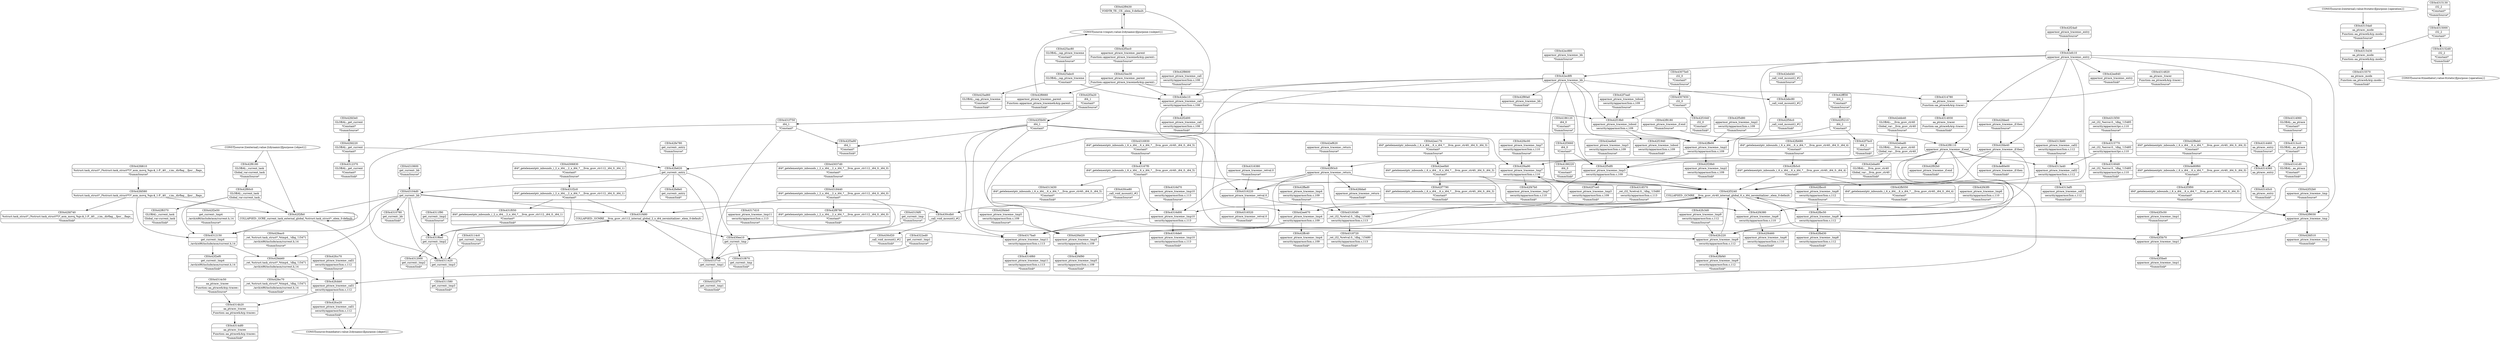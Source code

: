 digraph {
	CE0x42fcbb0 [shape=record,shape=Mrecord,label="{CE0x42fcbb0|apparmor_ptrace_traceme:_call1|security/apparmor/lsm.c,112}"]
	CE0x42f4a90 [shape=record,shape=Mrecord,label="{CE0x42f4a90|apparmor_ptrace_traceme:_tmp7|security/apparmor/lsm.c,110}"]
	CE0x4322f70 [shape=record,shape=Mrecord,label="{CE0x4322f70|get_current:_tmp1|*SummSink*}"]
	CE0x42f4460 [shape=record,shape=Mrecord,label="{CE0x42f4460|apparmor_ptrace_traceme:_tmp6|security/apparmor/lsm.c,110|*SummSink*}"]
	CE0x431f4f0 [shape=record,shape=Mrecord,label="{CE0x431f4f0|get_current:_tmp|*SummSource*}"]
	CE0x43141d0 [shape=record,shape=Mrecord,label="{CE0x43141d0|GLOBAL:_aa_ptrace|*Constant*|*SummSink*}"]
	CE0x42fdee0 [shape=record,shape=Mrecord,label="{CE0x42fdee0|apparmor_ptrace_traceme:_if.then|*SummSource*}"]
	CE0x4315000 [shape=record,shape=Mrecord,label="{CE0x4315000|i32_2|*Constant*}"]
	CE0x42f4c00 [shape=record,shape=Mrecord,label="{CE0x42f4c00|apparmor_ptrace_traceme:_tmp7|security/apparmor/lsm.c,110|*SummSource*}"]
	CE0x42fb550 [shape=record,shape=Mrecord,label="{CE0x42fb550|i64*_getelementptr_inbounds_(_6_x_i64_,_6_x_i64_*___llvm_gcov_ctr40,_i64_0,_i64_4)|*Constant*|*SummSink*}"]
	CE0x42f8eb0 [shape=record,shape=Mrecord,label="{CE0x42f8eb0|i64*_getelementptr_inbounds_(_6_x_i64_,_6_x_i64_*___llvm_gcov_ctr40,_i64_0,_i64_0)|*Constant*|*SummSource*}"]
	CE0x42ebc80 [shape=record,shape=Mrecord,label="{CE0x42ebc80|_call_void_mcount()_#2}"]
	CE0x42f56c0 [shape=record,shape=Mrecord,label="{CE0x42f56c0|_call_void_mcount()_#2|*SummSink*}"]
	CE0x42f6180 [shape=record,shape=Mrecord,label="{CE0x42f6180|GLOBAL:_current_task|Global_var:current_task|*SummSource*}"]
	CE0x42f19b0 [shape=record,shape=Mrecord,label="{CE0x42f19b0|apparmor_ptrace_traceme:_tobool|security/apparmor/lsm.c,109}"]
	CE0x43037d0 [shape=record,shape=Mrecord,label="{CE0x43037d0|i64*_getelementptr_inbounds_(_2_x_i64_,_2_x_i64_*___llvm_gcov_ctr112,_i64_0,_i64_0)|*Constant*|*SummSource*}"]
	CE0x4314780 [shape=record,shape=Mrecord,label="{CE0x4314780|aa_ptrace:_tracer|Function::aa_ptrace&Arg::tracer::}"]
	CE0x42f2ef0 [shape=record,shape=Mrecord,label="{CE0x42f2ef0|get_current:_tmp4|./arch/x86/include/asm/current.h,14|*SummSink*}"]
	CE0x42f29b0 [shape=record,shape=Mrecord,label="{CE0x42f29b0|apparmor_ptrace_traceme:_tmp2|security/apparmor/lsm.c,109|*SummSink*}"]
	CE0x4315f30 [shape=record,shape=Mrecord,label="{CE0x4315f30|_ret_i32_%error.0,_!dbg_!15485|security/apparmor/ipc.c,110|*SummSource*}"]
	CE0x42f5210 [shape=record,shape=Mrecord,label="{CE0x42f5210|i64_2|*Constant*}"]
	CE0x42f32b0 [shape=record,shape=Mrecord,label="{CE0x42f32b0|apparmor_ptrace_traceme:_tmp|*SummSource*}"]
	CE0x42fd3e0 [shape=record,shape=Mrecord,label="{CE0x42fd3e0|GLOBAL:_get_current|*Constant*|*SummSource*}"]
	CE0x431f050 [shape=record,shape=Mrecord,label="{CE0x431f050|i64*_getelementptr_inbounds_(_2_x_i64_,_2_x_i64_*___llvm_gcov_ctr112,_i64_0,_i64_1)|*Constant*|*SummSink*}"]
	CE0x4316f60 [shape=record,shape=Mrecord,label="{CE0x4316f60|apparmor_ptrace_traceme:_tmp11|security/apparmor/lsm.c,113|*SummSink*}"]
	CE0x42f3be0 [shape=record,shape=Mrecord,label="{CE0x42f3be0|apparmor_ptrace_traceme:_tmp1|*SummSink*}"]
	CE0x42fe8e0 [shape=record,shape=Mrecord,label="{CE0x42fe8e0|get_current:_entry|*SummSink*}"]
	CE0x4313b60 [shape=record,shape=Mrecord,label="{CE0x4313b60|apparmor_ptrace_traceme:_call2|security/apparmor/lsm.c,112|*SummSource*}"]
	CE0x42feac0 [shape=record,shape=Mrecord,label="{CE0x42feac0|_ret_%struct.task_struct*_%tmp4,_!dbg_!15471|./arch/x86/include/asm/current.h,14|*SummSource*}"]
	CE0x43154a0 [shape=record,shape=Mrecord,label="{CE0x43154a0|aa_ptrace:_mode|Function::aa_ptrace&Arg::mode::|*SummSource*}"]
	CE0x42f3f00 [shape=record,shape=Mrecord,label="{CE0x42f3f00|i64*_getelementptr_inbounds_(_6_x_i64_,_6_x_i64_*___llvm_gcov_ctr40,_i64_0,_i64_0)|*Constant*|*SummSink*}"]
	CE0x42f3660 [shape=record,shape=Mrecord,label="{CE0x42f3660|i64_0|*Constant*}"]
	CE0x42ee0b0 [shape=record,shape=Mrecord,label="{CE0x42ee0b0|i64*_getelementptr_inbounds_(_6_x_i64_,_6_x_i64_*___llvm_gcov_ctr40,_i64_0,_i64_3)|*Constant*}"]
	CE0x4315130 [shape=record,shape=Mrecord,label="{CE0x4315130|i32_2|*Constant*|*SummSource*}"]
	CE0x4318720 [shape=record,shape=Mrecord,label="{CE0x4318720|_ret_i32_%retval.0,_!dbg_!15480|security/apparmor/lsm.c,113|*SummSink*}"]
	CE0x4306830 [shape=record,shape=Mrecord,label="{CE0x4306830|i64*_getelementptr_inbounds_(_2_x_i64_,_2_x_i64_*___llvm_gcov_ctr112,_i64_0,_i64_1)|*Constant*|*SummSource*}"]
	CE0x4317d10 [shape=record,shape=Mrecord,label="{CE0x4317d10|apparmor_ptrace_traceme:_tmp11|security/apparmor/lsm.c,113|*SummSource*}"]
	CE0x4316d70 [shape=record,shape=Mrecord,label="{CE0x4316d70|apparmor_ptrace_traceme:_tmp10|security/apparmor/lsm.c,113|*SummSource*}"]
	CE0x42f47b0 [shape=record,shape=Mrecord,label="{CE0x42f47b0|apparmor_ptrace_traceme:_tmp7|security/apparmor/lsm.c,110|*SummSink*}"]
	CE0x42f43f0 [shape=record,shape=Mrecord,label="{CE0x42f43f0|apparmor_ptrace_traceme:_tmp6|security/apparmor/lsm.c,110|*SummSource*}"]
	CE0x4316d00 [shape=record,shape=Mrecord,label="{CE0x4316d00|apparmor_ptrace_traceme:_tmp10|security/apparmor/lsm.c,113}"]
	CE0x42fd740 [shape=record,shape=Mrecord,label="{CE0x42fd740|%struct.task_struct*_(%struct.task_struct**)*_asm_movq_%gs:$_1:P_,$0_,_r,im,_dirflag_,_fpsr_,_flags_|*SummSink*}"]
	CE0x4314df0 [shape=record,shape=Mrecord,label="{CE0x4314df0|aa_ptrace:_tracee|Function::aa_ptrace&Arg::tracee::|*SummSink*}"]
	CE0x4307650 [shape=record,shape=Mrecord,label="{CE0x4307650|i32_0|*Constant*}"]
	CE0x431f480 [shape=record,shape=Mrecord,label="{CE0x431f480|COLLAPSED:_GCMRE___llvm_gcov_ctr112_internal_global_2_x_i64_zeroinitializer:_elem_0:default:}"]
	CE0x42fd580 [shape=record,shape=Mrecord,label="{CE0x42fd580|%struct.task_struct*_(%struct.task_struct**)*_asm_movq_%gs:$_1:P_,$0_,_r,im,_dirflag_,_fpsr_,_flags_}"]
	CE0x42ebc10 [shape=record,shape=Mrecord,label="{CE0x42ebc10|apparmor_ptrace_traceme:_call|security/apparmor/lsm.c,108}"]
	CE0x4318570 [shape=record,shape=Mrecord,label="{CE0x4318570|_ret_i32_%retval.0,_!dbg_!15480|security/apparmor/lsm.c,113|*SummSource*}"]
	CE0x43183d0 [shape=record,shape=Mrecord,label="{CE0x43183d0|_ret_i32_%retval.0,_!dbg_!15480|security/apparmor/lsm.c,113}"]
	"CONST[source:2(external),value:0(static)][purpose:{operation}]"
	CE0x4311f90 [shape=record,shape=Mrecord,label="{CE0x4311f90|get_current:_tmp2|*SummSource*}"]
	CE0x42fff30 [shape=record,shape=Mrecord,label="{CE0x42fff30|i64_2|*Constant*|*SummSource*}"]
	CE0x4314820 [shape=record,shape=Mrecord,label="{CE0x4314820|aa_ptrace:_tracer|Function::aa_ptrace&Arg::tracer::|*SummSource*}"]
	CE0x42eba60 [shape=record,shape=Mrecord,label="{CE0x42eba60|GLOBAL:___llvm_gcov_ctr40|Global_var:__llvm_gcov_ctr40|*SummSink*}"]
	CE0x42fbd30 [shape=record,shape=Mrecord,label="{CE0x42fbd30|apparmor_ptrace_traceme:_tmp8|security/apparmor/lsm.c,112|*SummSink*}"]
	CE0x4312370 [shape=record,shape=Mrecord,label="{CE0x4312370|GLOBAL:_get_current|*Constant*|*SummSink*}"]
	CE0x42ef620 [shape=record,shape=Mrecord,label="{CE0x42ef620|apparmor_ptrace_traceme:_return|*SummSource*}"]
	CE0x42f3a90 [shape=record,shape=Mrecord,label="{CE0x42f3a90|i64_1|*Constant*|*SummSink*}"]
	CE0x4314c50 [shape=record,shape=Mrecord,label="{CE0x4314c50|aa_ptrace:_tracee|Function::aa_ptrace&Arg::tracee::|*SummSource*}"]
	CE0x4313a40 [shape=record,shape=Mrecord,label="{CE0x4313a40|apparmor_ptrace_traceme:_call2|security/apparmor/lsm.c,112}"]
	CE0x4316930 [shape=record,shape=Mrecord,label="{CE0x4316930|i64*_getelementptr_inbounds_(_6_x_i64_,_6_x_i64_*___llvm_gcov_ctr40,_i64_0,_i64_5)|*Constant*|*SummSource*}"]
	CE0x4314b20 [shape=record,shape=Mrecord,label="{CE0x4314b20|aa_ptrace:_tracee|Function::aa_ptrace&Arg::tracee::}"]
	CE0x42f7ce0 [shape=record,shape=Mrecord,label="{CE0x42f7ce0|apparmor_ptrace_traceme:_tmp3|security/apparmor/lsm.c,109|*SummSink*}"]
	"CONST[source:1(input),value:2(dynamic)][purpose:{subject}]"
	CE0x431f6e0 [shape=record,shape=Mrecord,label="{CE0x431f6e0|get_current:_tmp2}"]
	CE0x42f8600 [shape=record,shape=Mrecord,label="{CE0x42f8600|apparmor_ptrace_traceme:_call|security/apparmor/lsm.c,108|*SummSource*}"]
	CE0x42fbc50 [shape=record,shape=Mrecord,label="{CE0x42fbc50|apparmor_ptrace_traceme:_tmp8|security/apparmor/lsm.c,112}"]
	CE0x42f8180 [shape=record,shape=Mrecord,label="{CE0x42f8180|apparmor_ptrace_traceme:_if.end|*SummSource*}"]
	CE0x42feb60 [shape=record,shape=Mrecord,label="{CE0x42feb60|_ret_%struct.task_struct*_%tmp4,_!dbg_!15471|./arch/x86/include/asm/current.h,14}"]
	CE0x4314060 [shape=record,shape=Mrecord,label="{CE0x4314060|GLOBAL:_aa_ptrace|*Constant*|*SummSource*}"]
	CE0x4314930 [shape=record,shape=Mrecord,label="{CE0x4314930|aa_ptrace:_tracer|Function::aa_ptrace&Arg::tracer::|*SummSink*}"]
	CE0x42f3c50 [shape=record,shape=Mrecord,label="{CE0x42f3c50|apparmor_ptrace_traceme:_tmp1|*SummSource*}"]
	CE0x42fb680 [shape=record,shape=Mrecord,label="{CE0x42fb680|i64*_getelementptr_inbounds_(_6_x_i64_,_6_x_i64_*___llvm_gcov_ctr40,_i64_0,_i64_4)|*Constant*|*SummSource*}"]
	CE0x42ffad0 [shape=record,shape=Mrecord,label="{CE0x42ffad0|apparmor_ptrace_traceme:_tmp4|security/apparmor/lsm.c,109|*SummSource*}"]
	CE0x4312000 [shape=record,shape=Mrecord,label="{CE0x4312000|get_current:_tmp2|*SummSink*}"]
	CE0x4e80e00 [shape=record,shape=Mrecord,label="{CE0x4e80e00|apparmor_ptrace_traceme:_if.then|*SummSink*}"]
	CE0x42fdda0 [shape=record,shape=Mrecord,label="{CE0x42fdda0|apparmor_ptrace_traceme:_return|*SummSink*}"]
	CE0x4322ed0 [shape=record,shape=Mrecord,label="{CE0x4322ed0|get_current:_tmp1|*SummSource*}"]
	CE0x4312150 [shape=record,shape=Mrecord,label="{CE0x4312150|get_current:_tmp4|./arch/x86/include/asm/current.h,14}"]
	CE0x430cf20 [shape=record,shape=Mrecord,label="{CE0x430cf20|_call_void_mcount()_#2|*SummSink*}"]
	CE0x42f60c0 [shape=record,shape=Mrecord,label="{CE0x42f60c0|GLOBAL:_current_task|Global_var:current_task}"]
	CE0x4314360 [shape=record,shape=Mrecord,label="{CE0x4314360|aa_ptrace:_entry}"]
	CE0x4317ba0 [shape=record,shape=Mrecord,label="{CE0x4317ba0|apparmor_ptrace_traceme:_tmp11|security/apparmor/lsm.c,113}"]
	CE0x42fbcc0 [shape=record,shape=Mrecord,label="{CE0x42fbcc0|apparmor_ptrace_traceme:_tmp8|security/apparmor/lsm.c,112|*SummSource*}"]
	CE0x42fb5c0 [shape=record,shape=Mrecord,label="{CE0x42fb5c0|i64*_getelementptr_inbounds_(_6_x_i64_,_6_x_i64_*___llvm_gcov_ctr40,_i64_0,_i64_4)|*Constant*}"]
	CE0x42f7bc0 [shape=record,shape=Mrecord,label="{CE0x42f7bc0|i64_2|*Constant*|*SummSink*}"]
	CE0x4316380 [shape=record,shape=Mrecord,label="{CE0x4316380|apparmor_ptrace_traceme:_retval.0|*SummSource*}"]
	CE0x42fd220 [shape=record,shape=Mrecord,label="{CE0x42fd220|GLOBAL:_get_current|*Constant*}"]
	CE0x42f4380 [shape=record,shape=Mrecord,label="{CE0x42f4380|apparmor_ptrace_traceme:_tmp6|security/apparmor/lsm.c,110}"]
	CE0x4186220 [shape=record,shape=Mrecord,label="{CE0x4186220|i64_0|*Constant*|*SummSink*}"]
	CE0x42fec70 [shape=record,shape=Mrecord,label="{CE0x42fec70|_ret_%struct.task_struct*_%tmp4,_!dbg_!15471|./arch/x86/include/asm/current.h,14|*SummSink*}"]
	CE0x4311420 [shape=record,shape=Mrecord,label="{CE0x4311420|get_current:_tmp3}"]
	CE0x43160d0 [shape=record,shape=Mrecord,label="{CE0x43160d0|_ret_i32_%error.0,_!dbg_!15485|security/apparmor/ipc.c,110|*SummSink*}"]
	CE0x42ec8f0 [shape=record,shape=Mrecord,label="{CE0x42ec8f0|apparmor_ptrace_traceme:_bb}"]
	CE0x42fe620 [shape=record,shape=Mrecord,label="{CE0x42fe620|get_current:_entry}"]
	CE0x43145c0 [shape=record,shape=Mrecord,label="{CE0x43145c0|aa_ptrace:_entry|*SummSink*}"]
	CE0x43152d0 [shape=record,shape=Mrecord,label="{CE0x43152d0|i32_2|*Constant*|*SummSink*}"]
	CE0x42f5df0 [shape=record,shape=Mrecord,label="{CE0x42f5df0|apparmor_ptrace_traceme:_tmp3|security/apparmor/lsm.c,109}"]
	CE0x42f92b0 [shape=record,shape=Mrecord,label="{CE0x42f92b0|apparmor_ptrace_traceme:_if.end|*SummSink*}"]
	CE0x42f2fb0 [shape=record,shape=Mrecord,label="{CE0x42f2fb0|COLLAPSED:_GCRE_current_task_external_global_%struct.task_struct*:_elem_0:default:}"]
	CE0x431f2c0 [shape=record,shape=Mrecord,label="{CE0x431f2c0|i64*_getelementptr_inbounds_(_2_x_i64_,_2_x_i64_*___llvm_gcov_ctr112,_i64_0,_i64_1)|*Constant*}"]
	CE0x431f7c0 [shape=record,shape=Mrecord,label="{CE0x431f7c0|get_current:_tmp1}"]
	CE0x42f5d80 [shape=record,shape=Mrecord,label="{CE0x42f5d80|apparmor_ptrace_traceme:_tmp2|security/apparmor/lsm.c,109|*SummSource*}"]
	CE0x42f8780 [shape=record,shape=Mrecord,label="{CE0x42f8780|i64*_getelementptr_inbounds_(_2_x_i64_,_2_x_i64_*___llvm_gcov_ctr112,_i64_0,_i64_0)|*Constant*|*SummSink*}"]
	CE0x42fd610 [shape=record,shape=Mrecord,label="{CE0x42fd610|%struct.task_struct*_(%struct.task_struct**)*_asm_movq_%gs:$_1:P_,$0_,_r,im,_dirflag_,_fpsr_,_flags_|*SummSource*}"]
	CE0x431f750 [shape=record,shape=Mrecord,label="{CE0x431f750|i64_1|*Constant*}"]
	CE0x4315570 [shape=record,shape=Mrecord,label="{CE0x4315570|aa_ptrace:_mode|Function::aa_ptrace&Arg::mode::|*SummSink*}"]
	CE0x42f7ea0 [shape=record,shape=Mrecord,label="{CE0x42f7ea0|apparmor_ptrace_traceme:_tobool|security/apparmor/lsm.c,109|*SummSource*}"]
	CE0x42f8110 [shape=record,shape=Mrecord,label="{CE0x42f8110|apparmor_ptrace_traceme:_if.end}"]
	CE0x42f4d20 [shape=record,shape=Mrecord,label="{CE0x42f4d20|apparmor_ptrace_traceme:_tmp5|security/apparmor/lsm.c,109}"]
	"CONST[source:0(mediator),value:0(static)][purpose:{operation}]"
	CE0x42fd510 [shape=record,shape=Mrecord,label="{CE0x42fd510|apparmor_ptrace_traceme:_tmp|*SummSink*}"]
	CE0x42ee670 [shape=record,shape=Mrecord,label="{CE0x42ee670|apparmor_ptrace_traceme:_tmp4|security/apparmor/lsm.c,109}"]
	CE0x43104d0 [shape=record,shape=Mrecord,label="{CE0x43104d0|get_current:_bb}"]
	CE0x425ac80 [shape=record,shape=Mrecord,label="{CE0x425ac80|GLOBAL:_cap_ptrace_traceme|*Constant*|*SummSource*}"]
	CE0x42fc220 [shape=record,shape=Mrecord,label="{CE0x42fc220|apparmor_ptrace_traceme:_tmp9|security/apparmor/lsm.c,112}"]
	CE0x42fde40 [shape=record,shape=Mrecord,label="{CE0x42fde40|apparmor_ptrace_traceme:_if.then}"]
	CE0x43075e0 [shape=record,shape=Mrecord,label="{CE0x43075e0|i32_0|*Constant*|*SummSource*}"]
	CE0x42ee6e0 [shape=record,shape=Mrecord,label="{CE0x42ee6e0|apparmor_ptrace_traceme:_tmp3|security/apparmor/lsm.c,109|*SummSource*}"]
	CE0x431f670 [shape=record,shape=Mrecord,label="{CE0x431f670|get_current:_tmp|*SummSink*}"]
	CE0x4316220 [shape=record,shape=Mrecord,label="{CE0x4316220|apparmor_ptrace_traceme:_retval.0}"]
	CE0x42f4f90 [shape=record,shape=Mrecord,label="{CE0x42f4f90|apparmor_ptrace_traceme:_tmp5|security/apparmor/lsm.c,109|*SummSink*}"]
	CE0x42fc3d0 [shape=record,shape=Mrecord,label="{CE0x42fc3d0|apparmor_ptrace_traceme:_tmp9|security/apparmor/lsm.c,112|*SummSource*}"]
	CE0x42f3240 [shape=record,shape=Mrecord,label="{CE0x42f3240|COLLAPSED:_GCMRE___llvm_gcov_ctr40_internal_global_6_x_i64_zeroinitializer:_elem_0:default:}"]
	CE0x4186120 [shape=record,shape=Mrecord,label="{CE0x4186120|i64_0|*Constant*|*SummSource*}"]
	CE0x425ad60 [shape=record,shape=Mrecord,label="{CE0x425ad60|GLOBAL:_cap_ptrace_traceme|*Constant*|*SummSink*}"]
	CE0x4316520 [shape=record,shape=Mrecord,label="{CE0x4316520|apparmor_ptrace_traceme:_retval.0|*SummSink*}"]
	CE0x4318440 [shape=record,shape=Mrecord,label="{CE0x4318440|i64*_getelementptr_inbounds_(_2_x_i64_,_2_x_i64_*___llvm_gcov_ctr112,_i64_0,_i64_0)|*Constant*}"]
	CE0x42f9430 [shape=record,shape=Mrecord,label="{CE0x42f9430|VOIDTB_TE:_CE:_elem_0:default:}"]
	CE0x42ffc40 [shape=record,shape=Mrecord,label="{CE0x42ffc40|apparmor_ptrace_traceme:_tmp4|security/apparmor/lsm.c,109|*SummSink*}"]
	CE0x430cdb0 [shape=record,shape=Mrecord,label="{CE0x430cdb0|_call_void_mcount()_#2}"]
	CE0x42fbf40 [shape=record,shape=Mrecord,label="{CE0x42fbf40|apparmor_ptrace_traceme:_tmp9|security/apparmor/lsm.c,112|*SummSink*}"]
	CE0x430ce80 [shape=record,shape=Mrecord,label="{CE0x430ce80|_call_void_mcount()_#2|*SummSource*}"]
	CE0x42ebd40 [shape=record,shape=Mrecord,label="{CE0x42ebd40|_call_void_mcount()_#2|*SummSource*}"]
	CE0x42f4de0 [shape=record,shape=Mrecord,label="{CE0x42f4de0|apparmor_ptrace_traceme:_tmp5|security/apparmor/lsm.c,109|*SummSource*}"]
	CE0x42f5ec0 [shape=record,shape=Mrecord,label="{CE0x42f5ec0|apparmor_ptrace_traceme:_parent|Function::apparmor_ptrace_traceme&Arg::parent::|*SummSource*}"]
	CE0x4313af0 [shape=record,shape=Mrecord,label="{CE0x4313af0|apparmor_ptrace_traceme:_call2|security/apparmor/lsm.c,112|*SummSink*}"]
	CE0x4316de0 [shape=record,shape=Mrecord,label="{CE0x4316de0|apparmor_ptrace_traceme:_tmp10|security/apparmor/lsm.c,113|*SummSink*}"]
	CE0x42ffe00 [shape=record,shape=Mrecord,label="{CE0x42ffe00|apparmor_ptrace_traceme:_tmp2|security/apparmor/lsm.c,109}"]
	"CONST[source:0(mediator),value:2(dynamic)][purpose:{object}]"
	CE0x4e80f60 [shape=record,shape=Mrecord,label="{CE0x4e80f60|i64*_getelementptr_inbounds_(_6_x_i64_,_6_x_i64_*___llvm_gcov_ctr40,_i64_0,_i64_0)|*Constant*}"]
	CE0x43114c0 [shape=record,shape=Mrecord,label="{CE0x43114c0|get_current:_tmp3|*SummSource*}"]
	CE0x4311580 [shape=record,shape=Mrecord,label="{CE0x4311580|get_current:_tmp3|*SummSink*}"]
	CE0x42ebad0 [shape=record,shape=Mrecord,label="{CE0x42ebad0|GLOBAL:___llvm_gcov_ctr40|Global_var:__llvm_gcov_ctr40}"]
	CE0x42f3b70 [shape=record,shape=Mrecord,label="{CE0x42f3b70|apparmor_ptrace_traceme:_tmp1}"]
	CE0x42ec880 [shape=record,shape=Mrecord,label="{CE0x42ec880|apparmor_ptrace_traceme:_bb|*SummSource*}"]
	CE0x42f3a20 [shape=record,shape=Mrecord,label="{CE0x42f3a20|i64_1|*Constant*|*SummSource*}"]
	CE0x42f6370 [shape=record,shape=Mrecord,label="{CE0x42f6370|GLOBAL:_current_task|Global_var:current_task|*SummSink*}"]
	CE0x4313d30 [shape=record,shape=Mrecord,label="{CE0x4313d30|i64*_getelementptr_inbounds_(_6_x_i64_,_6_x_i64_*___llvm_gcov_ctr40,_i64_0,_i64_5)|*Constant*|*SummSink*}"]
	CE0x43167f0 [shape=record,shape=Mrecord,label="{CE0x43167f0|i64*_getelementptr_inbounds_(_6_x_i64_,_6_x_i64_*___llvm_gcov_ctr40,_i64_0,_i64_5)|*Constant*}"]
	CE0x42f93c0 [shape=record,shape=Mrecord,label="{CE0x42f93c0|apparmor_ptrace_traceme:_return}"]
	CE0x42f6660 [shape=record,shape=Mrecord,label="{CE0x42f6660|apparmor_ptrace_traceme:_parent|Function::apparmor_ptrace_traceme&Arg::parent::|*SummSink*}"]
	CE0x42fe780 [shape=record,shape=Mrecord,label="{CE0x42fe780|get_current:_entry|*SummSource*}"]
	CE0x4310780 [shape=record,shape=Mrecord,label="{CE0x4310780|get_current:_bb|*SummSink*}"]
	CE0x42fcc70 [shape=record,shape=Mrecord,label="{CE0x42fcc70|apparmor_ptrace_traceme:_call1|security/apparmor/lsm.c,112|*SummSource*}"]
	CE0x42fce20 [shape=record,shape=Mrecord,label="{CE0x42fce20|apparmor_ptrace_traceme:_call1|security/apparmor/lsm.c,112|*SummSink*}"]
	CE0x4313cc0 [shape=record,shape=Mrecord,label="{CE0x4313cc0|GLOBAL:_aa_ptrace|*Constant*}"]
	CE0x430ee10 [shape=record,shape=Mrecord,label="{CE0x430ee10|get_current:_tmp}"]
	CE0x42ee840 [shape=record,shape=Mrecord,label="{CE0x42ee840|apparmor_ptrace_traceme:_entry|*SummSink*}"]
	CE0x42f2d00 [shape=record,shape=Mrecord,label="{CE0x42f2d00|apparmor_ptrace_traceme:_call|security/apparmor/lsm.c,108|*SummSink*}"]
	CE0x4315770 [shape=record,shape=Mrecord,label="{CE0x4315770|_ret_i32_%error.0,_!dbg_!15485|security/apparmor/ipc.c,110}"]
	CE0x42f1640 [shape=record,shape=Mrecord,label="{CE0x42f1640|i32_0|*Constant*|*SummSink*}"]
	CE0x42ebb40 [shape=record,shape=Mrecord,label="{CE0x42ebb40|GLOBAL:___llvm_gcov_ctr40|Global_var:__llvm_gcov_ctr40|*SummSource*}"]
	"CONST[source:2(external),value:2(dynamic)][purpose:{object}]"
	CE0x4310600 [shape=record,shape=Mrecord,label="{CE0x4310600|get_current:_bb|*SummSource*}"]
	CE0x42f3b00 [shape=record,shape=Mrecord,label="{CE0x42f3b00|i64_1|*Constant*}"]
	CE0x42f1940 [shape=record,shape=Mrecord,label="{CE0x42f1940|apparmor_ptrace_traceme:_tobool|security/apparmor/lsm.c,109|*SummSink*}"]
	CE0x425abc0 [shape=record,shape=Mrecord,label="{CE0x425abc0|GLOBAL:_cap_ptrace_traceme|*Constant*}"]
	CE0x42f24a0 [shape=record,shape=Mrecord,label="{CE0x42f24a0|apparmor_ptrace_traceme:_entry|*SummSource*}"]
	CE0x425ee30 [shape=record,shape=Mrecord,label="{CE0x425ee30|apparmor_ptrace_traceme:_parent|Function::apparmor_ptrace_traceme&Arg::parent::}"]
	CE0x42f9030 [shape=record,shape=Mrecord,label="{CE0x42f9030|apparmor_ptrace_traceme:_tmp}"]
	CE0x42f80a0 [shape=record,shape=Mrecord,label="{CE0x42f80a0|apparmor_ptrace_traceme:_bb|*SummSink*}"]
	CE0x4315430 [shape=record,shape=Mrecord,label="{CE0x4315430|aa_ptrace:_mode|Function::aa_ptrace&Arg::mode::}"]
	CE0x4314460 [shape=record,shape=Mrecord,label="{CE0x4314460|aa_ptrace:_entry|*SummSource*}"]
	CE0x42efc10 [shape=record,shape=Mrecord,label="{CE0x42efc10|apparmor_ptrace_traceme:_entry}"]
	CE0x42f2e50 [shape=record,shape=Mrecord,label="{CE0x42f2e50|get_current:_tmp4|./arch/x86/include/asm/current.h,14|*SummSource*}"]
	CE0x42ee170 [shape=record,shape=Mrecord,label="{CE0x42ee170|i64*_getelementptr_inbounds_(_6_x_i64_,_6_x_i64_*___llvm_gcov_ctr40,_i64_0,_i64_3)|*Constant*|*SummSource*}"]
	CE0x42f7790 [shape=record,shape=Mrecord,label="{CE0x42f7790|i64*_getelementptr_inbounds_(_6_x_i64_,_6_x_i64_*___llvm_gcov_ctr40,_i64_0,_i64_3)|*Constant*|*SummSink*}"]
	CE0x42f8110 -> CE0x4313a40
	CE0x42f4a90 -> CE0x42f47b0
	CE0x42efc10 -> CE0x42f93c0
	CE0x42fe620 -> CE0x430ee10
	CE0x42f9030 -> CE0x42fd510
	CE0x42f19b0 -> CE0x42f1940
	CE0x42f9430 -> "CONST[source:1(input),value:2(dynamic)][purpose:{subject}]"
	CE0x43104d0 -> CE0x42feb60
	CE0x425ee30 -> CE0x42f6660
	CE0x42efc10 -> CE0x42ee840
	CE0x42f8110 -> CE0x42f92b0
	"CONST[source:1(input),value:2(dynamic)][purpose:{subject}]" -> CE0x42f9430
	CE0x42f5df0 -> CE0x42f7ce0
	CE0x42ee670 -> CE0x42f4d20
	CE0x42ebc10 -> CE0x4316220
	CE0x4e80f60 -> CE0x42f3f00
	CE0x42fd220 -> CE0x4312370
	CE0x42f43f0 -> CE0x42f4380
	CE0x4314780 -> CE0x4314930
	CE0x42f60c0 -> CE0x4312150
	CE0x4313cc0 -> CE0x43141d0
	CE0x42f93c0 -> CE0x4316d00
	CE0x4316d00 -> CE0x4317ba0
	CE0x4e80f60 -> CE0x42f9030
	CE0x4307650 -> CE0x42f19b0
	CE0x42fb680 -> CE0x42fb5c0
	CE0x42fbcc0 -> CE0x42fbc50
	CE0x42ebad0 -> CE0x42eba60
	CE0x4311420 -> CE0x431f480
	CE0x42fde40 -> CE0x4e80e00
	CE0x4315000 -> CE0x4315430
	CE0x42ec8f0 -> CE0x42f4d20
	CE0x42fe620 -> CE0x431f7c0
	CE0x42ebc10 -> CE0x42f19b0
	CE0x43104d0 -> CE0x430cdb0
	CE0x431f4f0 -> CE0x430ee10
	CE0x4186120 -> CE0x42f3660
	CE0x42f8110 -> CE0x42fbc50
	CE0x4316930 -> CE0x43167f0
	CE0x4314460 -> CE0x4314360
	CE0x431f480 -> CE0x431f6e0
	CE0x42f4c00 -> CE0x42f4a90
	CE0x42fce20 -> "CONST[source:0(mediator),value:2(dynamic)][purpose:{object}]"
	CE0x42f60c0 -> CE0x42f2fb0
	CE0x4312150 -> CE0x42feb60
	CE0x431f6e0 -> CE0x4311420
	CE0x42f3660 -> CE0x4186220
	CE0x42fbc50 -> CE0x42fbd30
	CE0x42efc10 -> CE0x42f3240
	CE0x42f5df0 -> CE0x42ee670
	CE0x4306830 -> CE0x431f2c0
	CE0x43037d0 -> CE0x4318440
	CE0x4315000 -> CE0x43152d0
	CE0x42fd3e0 -> CE0x42fd220
	CE0x42fd580 -> CE0x4312150
	CE0x42fe620 -> CE0x42fe8e0
	CE0x42f7ea0 -> CE0x42f19b0
	CE0x4317d10 -> CE0x4317ba0
	CE0x42f4d20 -> CE0x42f3240
	CE0x42f3b00 -> CE0x42fc220
	CE0x42f93c0 -> CE0x4316220
	CE0x42f3c50 -> CE0x42f3b70
	CE0x43154a0 -> CE0x4315430
	CE0x42ec8f0 -> CE0x42ffe00
	CE0x42f93c0 -> CE0x4317ba0
	CE0x42f8110 -> CE0x42fe620
	CE0x4313cc0 -> CE0x4314360
	CE0x42fe620 -> CE0x431f480
	CE0x42f24a0 -> CE0x42efc10
	CE0x4322ed0 -> CE0x431f7c0
	CE0x4318440 -> CE0x431f480
	CE0x42ec8f0 -> CE0x42f80a0
	CE0x430ee10 -> CE0x431f670
	CE0x431f2c0 -> CE0x431f480
	CE0x42f93c0 -> CE0x42fdda0
	CE0x42feac0 -> CE0x42feb60
	CE0x42f3240 -> CE0x42f4380
	CE0x42f2fb0 -> CE0x4312150
	CE0x42f9030 -> CE0x42f3b70
	CE0x42ebd40 -> CE0x42ebc80
	CE0x42ffad0 -> CE0x42ee670
	CE0x4314c50 -> CE0x4314b20
	CE0x42f3a20 -> CE0x42f3b00
	CE0x42ee670 -> CE0x42ffc40
	CE0x425abc0 -> CE0x42ebc10
	CE0x4315f30 -> CE0x4315770
	CE0x4318570 -> CE0x43183d0
	CE0x43104d0 -> CE0x4310780
	CE0x42f2e50 -> CE0x4312150
	CE0x42ec8f0 -> CE0x42f19b0
	CE0x42efc10 -> CE0x42fde40
	CE0x42f93c0 -> CE0x43183d0
	CE0x43167f0 -> CE0x4313d30
	CE0x42fcbb0 -> CE0x4314b20
	CE0x42fd610 -> CE0x42fd580
	"CONST[source:1(input),value:2(dynamic)][purpose:{subject}]" -> CE0x42f5ec0
	CE0x4315130 -> CE0x4315000
	CE0x431f7c0 -> CE0x4322f70
	CE0x42f4380 -> CE0x42f4a90
	CE0x4307650 -> CE0x42f1640
	CE0x42fd220 -> CE0x42fe620
	CE0x42efc10 -> CE0x42f8110
	CE0x42f8110 -> CE0x42fcbb0
	CE0x4315770 -> CE0x43160d0
	CE0x4313a40 -> CE0x4316220
	CE0x42f3b00 -> CE0x42f4d20
	CE0x42fde40 -> CE0x42f4a90
	CE0x42ffe00 -> CE0x42f29b0
	CE0x42f3240 -> CE0x4316d00
	CE0x42fcc70 -> CE0x42fcbb0
	CE0x42f8eb0 -> CE0x4e80f60
	CE0x42ee6e0 -> CE0x42f5df0
	CE0x425abc0 -> CE0x425ad60
	CE0x431f2c0 -> CE0x431f050
	CE0x42f9430 -> CE0x42ebc10
	CE0x4313a40 -> CE0x4313af0
	CE0x431f750 -> CE0x42f3a90
	CE0x43104d0 -> CE0x431f480
	CE0x42f6660 -> "CONST[source:1(input),value:2(dynamic)][purpose:{subject}]"
	CE0x4314820 -> CE0x4314780
	CE0x42f8110 -> CE0x42f3240
	CE0x42ef620 -> CE0x42f93c0
	CE0x42ee170 -> CE0x42ee0b0
	CE0x4315770 -> CE0x4313a40
	CE0x431f480 -> CE0x430ee10
	CE0x42efc10 -> CE0x42f3b70
	"CONST[source:2(external),value:0(static)][purpose:{operation}]" -> CE0x43154a0
	CE0x42efc10 -> CE0x42ec8f0
	CE0x42fd580 -> CE0x42fd740
	"CONST[source:2(external),value:2(dynamic)][purpose:{object}]" -> CE0x42f2fb0
	CE0x4317ba0 -> CE0x4316f60
	CE0x4311420 -> CE0x4311580
	CE0x42f4d20 -> CE0x42f4f90
	CE0x42ebc10 -> CE0x42f2d00
	CE0x42feb60 -> CE0x42fec70
	CE0x42fde40 -> CE0x42f4380
	CE0x42f8110 -> CE0x42fc220
	CE0x431f7c0 -> CE0x431f480
	CE0x42fc3d0 -> CE0x42fc220
	CE0x42f8600 -> CE0x42ebc10
	CE0x42f3240 -> CE0x42ee670
	CE0x42fdee0 -> CE0x42fde40
	CE0x43104d0 -> CE0x4312150
	CE0x42fb5c0 -> CE0x42fbc50
	CE0x43104d0 -> CE0x431f6e0
	CE0x42f3b70 -> CE0x42f3be0
	CE0x42f4380 -> CE0x42f4460
	CE0x431f6e0 -> CE0x4312000
	CE0x431f750 -> CE0x4311420
	CE0x425ee30 -> CE0x4314780
	CE0x4310600 -> CE0x43104d0
	CE0x42f93c0 -> CE0x42f3240
	CE0x42ec8f0 -> CE0x42ebc10
	CE0x42fe620 -> CE0x43104d0
	CE0x4311f90 -> CE0x431f6e0
	"CONST[source:2(external),value:2(dynamic)][purpose:{object}]" -> CE0x42f6180
	CE0x42f8180 -> CE0x42f8110
	CE0x42fde40 -> CE0x42f3240
	CE0x4314b20 -> CE0x4314df0
	CE0x42ebb40 -> CE0x42ebad0
	CE0x430cdb0 -> CE0x430cf20
	CE0x42f2fb0 -> CE0x42f2fb0
	CE0x42f60c0 -> CE0x42f6370
	CE0x42ec880 -> CE0x42ec8f0
	CE0x43114c0 -> CE0x4311420
	CE0x4315430 -> CE0x4315570
	CE0x42fd580 -> CE0x42f2fb0
	CE0x42feb60 -> CE0x42fcbb0
	CE0x42ebc80 -> CE0x42f56c0
	CE0x42f3b00 -> CE0x4317ba0
	CE0x42f3a20 -> CE0x431f750
	CE0x4316220 -> CE0x4316520
	CE0x4317ba0 -> CE0x42f3240
	CE0x42ec8f0 -> CE0x42f5df0
	CE0x42f19b0 -> CE0x42ffe00
	CE0x42f5d80 -> CE0x42ffe00
	CE0x42f3240 -> CE0x42f9030
	CE0x42fcbb0 -> CE0x42fce20
	CE0x42fff30 -> CE0x42f5210
	CE0x4316220 -> CE0x43183d0
	CE0x43167f0 -> CE0x42f3240
	CE0x4313b60 -> CE0x4313a40
	CE0x42f5210 -> CE0x42f7bc0
	CE0x4312150 -> CE0x42f2ef0
	CE0x42ee0b0 -> CE0x42f7790
	CE0x42ec8f0 -> CE0x42ee670
	CE0x42fb5c0 -> CE0x42f3240
	CE0x42f2fb0 -> "CONST[source:0(mediator),value:2(dynamic)][purpose:{object}]"
	CE0x4e80f60 -> CE0x42f3240
	CE0x42ec8f0 -> CE0x42f3240
	CE0x42f32b0 -> CE0x42f9030
	CE0x42f3b00 -> CE0x42f3b70
	CE0x4318440 -> CE0x430ee10
	CE0x42f5df0 -> CE0x42f3240
	CE0x43104d0 -> CE0x4311420
	CE0x42f3240 -> CE0x42fbc50
	CE0x42efc10 -> CE0x42f9030
	CE0x42f3b70 -> CE0x42f3240
	CE0x42f4de0 -> CE0x42f4d20
	CE0x42f3b00 -> CE0x42ffe00
	CE0x42ffe00 -> CE0x42f5df0
	CE0x431f2c0 -> CE0x431f6e0
	CE0x42fc220 -> CE0x42f3240
	CE0x42f6180 -> CE0x42f60c0
	CE0x425ee30 -> CE0x42ebc10
	CE0x42ebad0 -> CE0x42f5df0
	CE0x4318440 -> CE0x42f8780
	CE0x431f750 -> CE0x431f7c0
	CE0x4316d00 -> CE0x4316de0
	CE0x43104d0 -> CE0x42f2fb0
	CE0x43183d0 -> CE0x4318720
	CE0x42ee0b0 -> CE0x42f4380
	CE0x42fbc50 -> CE0x42fc220
	CE0x43075e0 -> CE0x4307650
	CE0x42f5210 -> CE0x42ffe00
	CE0x4314060 -> CE0x4313cc0
	CE0x4314360 -> CE0x43145c0
	CE0x42fb5c0 -> CE0x42fb550
	CE0x42ec8f0 -> CE0x42ebc80
	CE0x43152d0 -> "CONST[source:0(mediator),value:0(static)][purpose:{operation}]"
	CE0x42fc220 -> CE0x42fbf40
	CE0x42f5ec0 -> CE0x425ee30
	CE0x42f3b00 -> CE0x42f4a90
	CE0x42f3b00 -> CE0x42f3a90
	CE0x42f4a90 -> CE0x42f3240
	CE0x42f3660 -> CE0x42f5df0
	CE0x42ee0b0 -> CE0x42f3240
	CE0x4316d70 -> CE0x4316d00
	CE0x43167f0 -> CE0x4316d00
	CE0x42fe780 -> CE0x42fe620
	CE0x42f8110 -> CE0x4314360
	CE0x430ce80 -> CE0x430cdb0
	CE0x4316380 -> CE0x4316220
	CE0x430ee10 -> CE0x431f7c0
	CE0x425ac80 -> CE0x425abc0
}